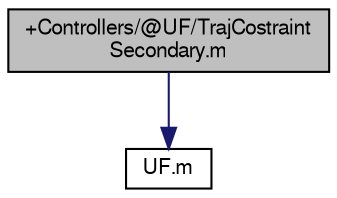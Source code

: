 digraph "+Controllers/@UF/TrajCostraintSecondary.m"
{
  bgcolor="transparent";
  edge [fontname="FreeSans",fontsize="10",labelfontname="FreeSans",labelfontsize="10"];
  node [fontname="FreeSans",fontsize="10",shape=record];
  Node1 [label="+Controllers/@UF/TrajCostraint\lSecondary.m",height=0.2,width=0.4,color="black", fillcolor="grey75", style="filled" fontcolor="black"];
  Node1 -> Node2 [color="midnightblue",fontsize="10",style="solid",fontname="FreeSans"];
  Node2 [label="UF.m",height=0.2,width=0.4,color="black",URL="$_u_f_8m.html"];
}
